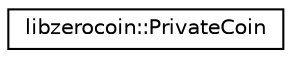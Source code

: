 digraph "Graphical Class Hierarchy"
{
 // LATEX_PDF_SIZE
  edge [fontname="Helvetica",fontsize="10",labelfontname="Helvetica",labelfontsize="10"];
  node [fontname="Helvetica",fontsize="10",shape=record];
  rankdir="LR";
  Node0 [label="libzerocoin::PrivateCoin",height=0.2,width=0.4,color="black", fillcolor="white", style="filled",URL="$classlibzerocoin_1_1_private_coin.html",tooltip=" "];
}
